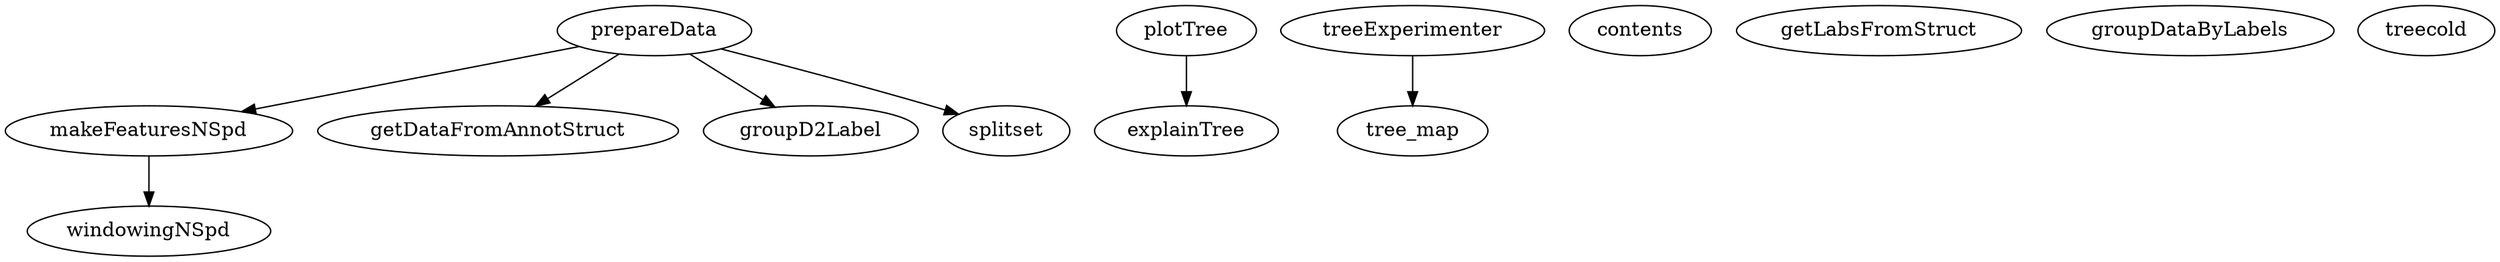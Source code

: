 /* Created by mdot for Matlab */
digraph m2html {
  makeFeaturesNSpd -> windowingNSpd;
  plotTree -> explainTree;
  prepareData -> getDataFromAnnotStruct;
  prepareData -> groupD2Label;
  prepareData -> makeFeaturesNSpd;
  prepareData -> splitset;
  treeExperimenter -> tree_map;

  contents [URL="contents.html"];
  explainTree [URL="explainTree.html"];
  getDataFromAnnotStruct [URL="getDataFromAnnotStruct.html"];
  getLabsFromStruct [URL="getLabsFromStruct.html"];
  groupD2Label [URL="groupD2Label.html"];
  groupDataByLabels [URL="groupDataByLabels.html"];
  makeFeaturesNSpd [URL="makeFeaturesNSpd.html"];
  plotTree [URL="plotTree.html"];
  prepareData [URL="prepareData.html"];
  splitset [URL="splitset.html"];
  treeExperimenter [URL="treeExperimenter.html"];
  tree_map [URL="tree_map.html"];
  treecold [URL="treecold.html"];
  windowingNSpd [URL="windowingNSpd.html"];
}